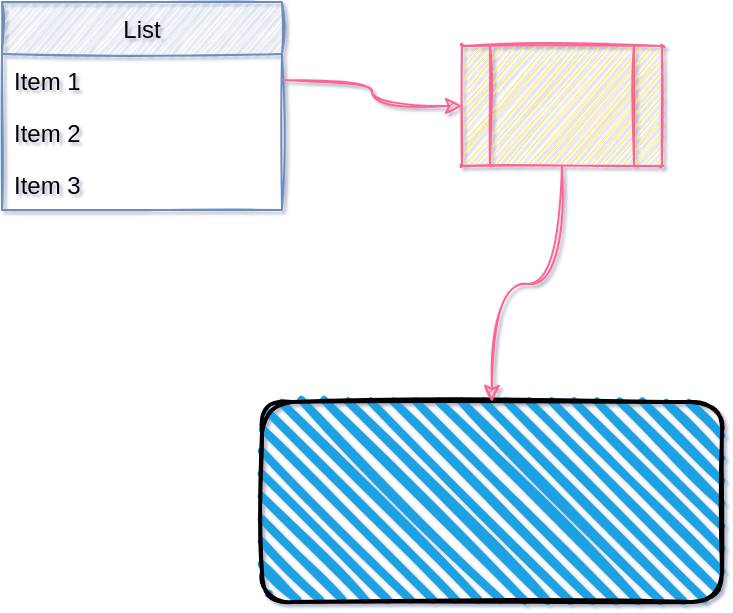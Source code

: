 <mxfile version="13.7.7" type="github"><diagram id="8QT5qo1R65SEVay4G9qd" name="Page-1"><mxGraphModel dx="965" dy="537" grid="1" gridSize="10" guides="1" tooltips="1" connect="1" arrows="1" fold="1" page="1" pageScale="1" pageWidth="850" pageHeight="1100" math="0" shadow="1"><root><mxCell id="0"/><mxCell id="1" parent="0" visible="0"/><mxCell id="RsXlqeb4Z1pX-YmVXjKN-4" value="" style="edgeStyle=orthogonalEdgeStyle;rounded=0;orthogonalLoop=1;jettySize=auto;html=1;strokeColor=#FF6392;fontColor=#5AA9E6;sketch=1;curved=1;" parent="1" source="RsXlqeb4Z1pX-YmVXjKN-1" target="RsXlqeb4Z1pX-YmVXjKN-2" edge="1"><mxGeometry relative="1" as="geometry"/></mxCell><mxCell id="RsXlqeb4Z1pX-YmVXjKN-1" value="" style="ellipse;whiteSpace=wrap;html=1;fillColor=#FFE45E;strokeColor=#FF6392;fontColor=#5AA9E6;sketch=1;" parent="1" vertex="1"><mxGeometry x="80" y="280" width="120" height="80" as="geometry"/></mxCell><mxCell id="RsXlqeb4Z1pX-YmVXjKN-6" value="" style="edgeStyle=orthogonalEdgeStyle;rounded=0;orthogonalLoop=1;jettySize=auto;html=1;strokeColor=#FF6392;fontColor=#5AA9E6;sketch=1;curved=1;" parent="1" source="RsXlqeb4Z1pX-YmVXjKN-2" target="RsXlqeb4Z1pX-YmVXjKN-5" edge="1"><mxGeometry relative="1" as="geometry"/></mxCell><mxCell id="RsXlqeb4Z1pX-YmVXjKN-10" value="" style="edgeStyle=orthogonalEdgeStyle;rounded=0;orthogonalLoop=1;jettySize=auto;html=1;strokeColor=#FF6392;fontColor=#5AA9E6;sketch=1;curved=1;" parent="1" source="RsXlqeb4Z1pX-YmVXjKN-2" target="RsXlqeb4Z1pX-YmVXjKN-9" edge="1"><mxGeometry relative="1" as="geometry"/></mxCell><mxCell id="RsXlqeb4Z1pX-YmVXjKN-2" value="" style="ellipse;whiteSpace=wrap;html=1;direction=west;fillColor=#FFE45E;strokeColor=#FF6392;fontColor=#5AA9E6;sketch=1;" parent="1" vertex="1"><mxGeometry x="280" y="280" width="120" height="80" as="geometry"/></mxCell><mxCell id="RsXlqeb4Z1pX-YmVXjKN-8" value="" style="edgeStyle=orthogonalEdgeStyle;rounded=0;orthogonalLoop=1;jettySize=auto;html=1;strokeColor=#FF6392;fontColor=#5AA9E6;sketch=1;curved=1;" parent="1" source="RsXlqeb4Z1pX-YmVXjKN-5" target="RsXlqeb4Z1pX-YmVXjKN-7" edge="1"><mxGeometry relative="1" as="geometry"/></mxCell><mxCell id="RsXlqeb4Z1pX-YmVXjKN-5" value="" style="ellipse;whiteSpace=wrap;html=1;direction=west;fillColor=#FFE45E;strokeColor=#FF6392;fontColor=#5AA9E6;sketch=1;" parent="1" vertex="1"><mxGeometry x="280" y="120" width="120" height="80" as="geometry"/></mxCell><mxCell id="Ammq4lgvdtWHiRioid3K-2" style="edgeStyle=orthogonalEdgeStyle;rounded=0;orthogonalLoop=1;jettySize=auto;html=1;exitX=0;exitY=1;exitDx=0;exitDy=0;entryX=0;entryY=1;entryDx=0;entryDy=0;strokeColor=#FF6392;fontColor=#5AA9E6;sketch=1;curved=1;" edge="1" parent="1" source="RsXlqeb4Z1pX-YmVXjKN-7" target="RsXlqeb4Z1pX-YmVXjKN-2"><mxGeometry relative="1" as="geometry"/></mxCell><mxCell id="RsXlqeb4Z1pX-YmVXjKN-7" value="" style="whiteSpace=wrap;html=1;fillColor=#FFE45E;strokeColor=#FF6392;fontColor=#5AA9E6;sketch=1;" parent="1" vertex="1"><mxGeometry x="480" y="130" width="120" height="60" as="geometry"/></mxCell><mxCell id="Ammq4lgvdtWHiRioid3K-1" value="" style="edgeStyle=orthogonalEdgeStyle;rounded=0;orthogonalLoop=1;jettySize=auto;html=1;strokeColor=#FF6392;fontColor=#5AA9E6;sketch=1;curved=1;" edge="1" parent="1" source="RsXlqeb4Z1pX-YmVXjKN-9" target="RsXlqeb4Z1pX-YmVXjKN-7"><mxGeometry relative="1" as="geometry"/></mxCell><mxCell id="RsXlqeb4Z1pX-YmVXjKN-9" value="" style="ellipse;whiteSpace=wrap;html=1;direction=west;fillColor=#FFE45E;strokeColor=#FF6392;fontColor=#5AA9E6;sketch=1;" parent="1" vertex="1"><mxGeometry x="480" y="280" width="120" height="80" as="geometry"/></mxCell><mxCell id="Ammq4lgvdtWHiRioid3K-3" value="Untitled Layer" parent="0"/><mxCell id="Ammq4lgvdtWHiRioid3K-5" value="" style="rounded=1;whiteSpace=wrap;html=1;strokeWidth=2;fillWeight=4;hachureGap=8;hachureAngle=45;fillColor=#1ba1e2;sketch=1;fontColor=#5AA9E6;" vertex="1" parent="Ammq4lgvdtWHiRioid3K-3"><mxGeometry x="180" y="270" width="230" height="100" as="geometry"/></mxCell><mxCell id="Ammq4lgvdtWHiRioid3K-6" value="List" style="swimlane;fontStyle=0;childLayout=stackLayout;horizontal=1;startSize=26;fillColor=#dae8fc;horizontalStack=0;resizeParent=1;resizeParentMax=0;resizeLast=0;collapsible=1;marginBottom=0;rounded=0;sketch=1;strokeColor=#6c8ebf;swimlaneFillColor=none;" vertex="1" parent="Ammq4lgvdtWHiRioid3K-3"><mxGeometry x="50" y="70" width="140" height="104" as="geometry"><mxRectangle x="50" y="70" width="50" height="26" as="alternateBounds"/></mxGeometry></mxCell><mxCell id="Ammq4lgvdtWHiRioid3K-7" value="Item 1" style="text;strokeColor=none;fillColor=none;align=left;verticalAlign=top;spacingLeft=4;spacingRight=4;overflow=hidden;rotatable=0;points=[[0,0.5],[1,0.5]];portConstraint=eastwest;" vertex="1" parent="Ammq4lgvdtWHiRioid3K-6"><mxGeometry y="26" width="140" height="26" as="geometry"/></mxCell><mxCell id="Ammq4lgvdtWHiRioid3K-8" value="Item 2" style="text;strokeColor=none;fillColor=none;align=left;verticalAlign=top;spacingLeft=4;spacingRight=4;overflow=hidden;rotatable=0;points=[[0,0.5],[1,0.5]];portConstraint=eastwest;" vertex="1" parent="Ammq4lgvdtWHiRioid3K-6"><mxGeometry y="52" width="140" height="26" as="geometry"/></mxCell><mxCell id="Ammq4lgvdtWHiRioid3K-9" value="Item 3" style="text;strokeColor=none;fillColor=none;align=left;verticalAlign=top;spacingLeft=4;spacingRight=4;overflow=hidden;rotatable=0;points=[[0,0.5],[1,0.5]];portConstraint=eastwest;" vertex="1" parent="Ammq4lgvdtWHiRioid3K-6"><mxGeometry y="78" width="140" height="26" as="geometry"/></mxCell><mxCell id="Ammq4lgvdtWHiRioid3K-11" value="" style="edgeStyle=orthogonalEdgeStyle;curved=1;rounded=1;sketch=1;orthogonalLoop=1;jettySize=auto;html=1;strokeColor=#FF6392;fillColor=#FFE45E;fontColor=#5AA9E6;" edge="1" parent="Ammq4lgvdtWHiRioid3K-3" source="Ammq4lgvdtWHiRioid3K-10" target="Ammq4lgvdtWHiRioid3K-5"><mxGeometry relative="1" as="geometry"/></mxCell><mxCell id="Ammq4lgvdtWHiRioid3K-10" value="" style="verticalLabelPosition=bottom;verticalAlign=top;html=1;shape=process;whiteSpace=wrap;rounded=1;size=0.14;arcSize=0;sketch=1;strokeColor=#FF6392;fillColor=#FFE45E;gradientColor=none;fontColor=#5AA9E6;" vertex="1" parent="Ammq4lgvdtWHiRioid3K-3"><mxGeometry x="280" y="92" width="100" height="60" as="geometry"/></mxCell><mxCell id="Ammq4lgvdtWHiRioid3K-12" value="" style="edgeStyle=orthogonalEdgeStyle;curved=1;rounded=1;sketch=1;orthogonalLoop=1;jettySize=auto;html=1;strokeColor=#FF6392;fillColor=#FFE45E;fontColor=#5AA9E6;" edge="1" parent="Ammq4lgvdtWHiRioid3K-3" source="Ammq4lgvdtWHiRioid3K-7" target="Ammq4lgvdtWHiRioid3K-10"><mxGeometry relative="1" as="geometry"/></mxCell><mxCell id="Ammq4lgvdtWHiRioid3K-4" value="Untitled Layer" parent="0" visible="0"/></root></mxGraphModel></diagram></mxfile>